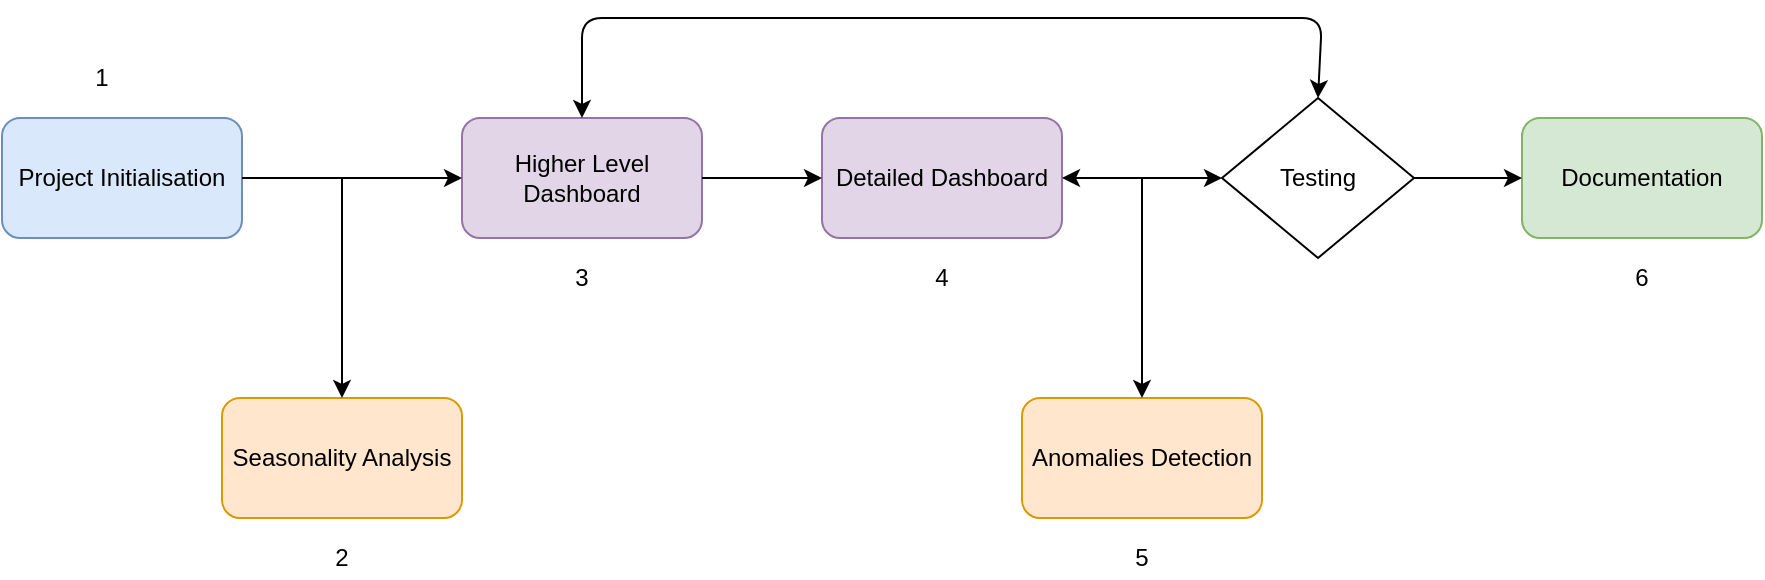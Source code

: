 <mxfile version="13.6.0" type="google"><diagram id="RPOeS-xuDNwr5o5fXUz_" name="Page-1"><mxGraphModel dx="942" dy="626" grid="1" gridSize="10" guides="1" tooltips="1" connect="1" arrows="1" fold="1" page="1" pageScale="1" pageWidth="1169" pageHeight="827" math="0" shadow="0"><root><mxCell id="0"/><mxCell id="1" parent="0"/><mxCell id="PuzJCMOj8po46HaGKNHY-1" value="Project Initialisation" style="rounded=1;whiteSpace=wrap;html=1;fillColor=#dae8fc;strokeColor=#6c8ebf;" vertex="1" parent="1"><mxGeometry x="70" y="120" width="120" height="60" as="geometry"/></mxCell><mxCell id="PuzJCMOj8po46HaGKNHY-2" value="Higher Level Dashboard" style="rounded=1;whiteSpace=wrap;html=1;fillColor=#e1d5e7;strokeColor=#9673a6;" vertex="1" parent="1"><mxGeometry x="300" y="120" width="120" height="60" as="geometry"/></mxCell><mxCell id="PuzJCMOj8po46HaGKNHY-3" value="Detailed Dashboard" style="rounded=1;whiteSpace=wrap;html=1;fillColor=#e1d5e7;strokeColor=#9673a6;" vertex="1" parent="1"><mxGeometry x="480" y="120" width="120" height="60" as="geometry"/></mxCell><mxCell id="PuzJCMOj8po46HaGKNHY-4" value="" style="endArrow=classic;html=1;exitX=1;exitY=0.5;exitDx=0;exitDy=0;entryX=0;entryY=0.5;entryDx=0;entryDy=0;" edge="1" parent="1" source="PuzJCMOj8po46HaGKNHY-1" target="PuzJCMOj8po46HaGKNHY-2"><mxGeometry width="50" height="50" relative="1" as="geometry"><mxPoint x="390" y="370" as="sourcePoint"/><mxPoint x="440" y="320" as="targetPoint"/></mxGeometry></mxCell><mxCell id="PuzJCMOj8po46HaGKNHY-5" value="" style="endArrow=classic;html=1;exitX=1;exitY=0.5;exitDx=0;exitDy=0;entryX=0;entryY=0.5;entryDx=0;entryDy=0;" edge="1" parent="1" source="PuzJCMOj8po46HaGKNHY-2" target="PuzJCMOj8po46HaGKNHY-3"><mxGeometry width="50" height="50" relative="1" as="geometry"><mxPoint x="410" y="160" as="sourcePoint"/><mxPoint x="410" y="250" as="targetPoint"/></mxGeometry></mxCell><mxCell id="PuzJCMOj8po46HaGKNHY-6" value="Testing" style="rhombus;whiteSpace=wrap;html=1;" vertex="1" parent="1"><mxGeometry x="680" y="110" width="96" height="80" as="geometry"/></mxCell><mxCell id="PuzJCMOj8po46HaGKNHY-11" value="Seasonality Analysis" style="rounded=1;whiteSpace=wrap;html=1;fillColor=#ffe6cc;strokeColor=#d79b00;" vertex="1" parent="1"><mxGeometry x="180" y="260" width="120" height="60" as="geometry"/></mxCell><mxCell id="PuzJCMOj8po46HaGKNHY-12" value="Anomalies Detection" style="rounded=1;whiteSpace=wrap;html=1;fillColor=#ffe6cc;strokeColor=#d79b00;" vertex="1" parent="1"><mxGeometry x="580" y="260" width="120" height="60" as="geometry"/></mxCell><mxCell id="PuzJCMOj8po46HaGKNHY-13" value="" style="endArrow=classic;html=1;entryX=0.5;entryY=0;entryDx=0;entryDy=0;" edge="1" parent="1" target="PuzJCMOj8po46HaGKNHY-11"><mxGeometry width="50" height="50" relative="1" as="geometry"><mxPoint x="240" y="150" as="sourcePoint"/><mxPoint x="440" y="370" as="targetPoint"/></mxGeometry></mxCell><mxCell id="PuzJCMOj8po46HaGKNHY-14" value="" style="endArrow=classic;html=1;entryX=0.5;entryY=0;entryDx=0;entryDy=0;" edge="1" parent="1" target="PuzJCMOj8po46HaGKNHY-12"><mxGeometry width="50" height="50" relative="1" as="geometry"><mxPoint x="640" y="150" as="sourcePoint"/><mxPoint x="440" y="370" as="targetPoint"/></mxGeometry></mxCell><mxCell id="PuzJCMOj8po46HaGKNHY-15" value="" style="endArrow=classic;startArrow=classic;html=1;exitX=0.5;exitY=0;exitDx=0;exitDy=0;entryX=0.5;entryY=0;entryDx=0;entryDy=0;" edge="1" parent="1" source="PuzJCMOj8po46HaGKNHY-2" target="PuzJCMOj8po46HaGKNHY-6"><mxGeometry width="50" height="50" relative="1" as="geometry"><mxPoint x="440" y="240" as="sourcePoint"/><mxPoint x="490" y="190" as="targetPoint"/><Array as="points"><mxPoint x="360" y="70"/><mxPoint x="730" y="70"/></Array></mxGeometry></mxCell><mxCell id="PuzJCMOj8po46HaGKNHY-16" value="" style="endArrow=classic;startArrow=classic;html=1;exitX=1;exitY=0.5;exitDx=0;exitDy=0;entryX=0;entryY=0.5;entryDx=0;entryDy=0;" edge="1" parent="1" source="PuzJCMOj8po46HaGKNHY-3" target="PuzJCMOj8po46HaGKNHY-6"><mxGeometry width="50" height="50" relative="1" as="geometry"><mxPoint x="440" y="240" as="sourcePoint"/><mxPoint x="490" y="190" as="targetPoint"/></mxGeometry></mxCell><mxCell id="PuzJCMOj8po46HaGKNHY-18" value="2" style="text;html=1;strokeColor=none;fillColor=none;align=center;verticalAlign=middle;whiteSpace=wrap;rounded=0;" vertex="1" parent="1"><mxGeometry x="220" y="330" width="40" height="20" as="geometry"/></mxCell><mxCell id="PuzJCMOj8po46HaGKNHY-19" value="1" style="text;html=1;strokeColor=none;fillColor=none;align=center;verticalAlign=middle;whiteSpace=wrap;rounded=0;" vertex="1" parent="1"><mxGeometry x="100" y="90" width="40" height="20" as="geometry"/></mxCell><mxCell id="PuzJCMOj8po46HaGKNHY-20" value="3&lt;span style=&quot;color: rgba(0 , 0 , 0 , 0) ; font-family: monospace ; font-size: 0px&quot;&gt;%3CmxGraphModel%3E%3Croot%3E%3CmxCell%20id%3D%220%22%2F%3E%3CmxCell%20id%3D%221%22%20parent%3D%220%22%2F%3E%3CmxCell%20id%3D%222%22%20value%3D%222%22%20style%3D%22text%3Bhtml%3D1%3BstrokeColor%3Dnone%3BfillColor%3Dnone%3Balign%3Dcenter%3BverticalAlign%3Dmiddle%3BwhiteSpace%3Dwrap%3Brounded%3D0%3B%22%20vertex%3D%221%22%20parent%3D%221%22%3E%3CmxGeometry%20x%3D%22220%22%20y%3D%22330%22%20width%3D%2240%22%20height%3D%2220%22%20as%3D%22geometry%22%2F%3E%3C%2FmxCell%3E%3C%2Froot%3E%3C%2FmxGraphModel%3E&lt;/span&gt;" style="text;html=1;strokeColor=none;fillColor=none;align=center;verticalAlign=middle;whiteSpace=wrap;rounded=0;" vertex="1" parent="1"><mxGeometry x="340" y="190" width="40" height="20" as="geometry"/></mxCell><mxCell id="PuzJCMOj8po46HaGKNHY-21" value="4" style="text;html=1;strokeColor=none;fillColor=none;align=center;verticalAlign=middle;whiteSpace=wrap;rounded=0;" vertex="1" parent="1"><mxGeometry x="520" y="190" width="40" height="20" as="geometry"/></mxCell><mxCell id="PuzJCMOj8po46HaGKNHY-22" value="5" style="text;html=1;strokeColor=none;fillColor=none;align=center;verticalAlign=middle;whiteSpace=wrap;rounded=0;" vertex="1" parent="1"><mxGeometry x="620" y="330" width="40" height="20" as="geometry"/></mxCell><mxCell id="PuzJCMOj8po46HaGKNHY-23" value="Documentation" style="rounded=1;whiteSpace=wrap;html=1;fillColor=#d5e8d4;strokeColor=#82b366;" vertex="1" parent="1"><mxGeometry x="830" y="120" width="120" height="60" as="geometry"/></mxCell><mxCell id="PuzJCMOj8po46HaGKNHY-24" value="" style="endArrow=classic;html=1;exitX=1;exitY=0.5;exitDx=0;exitDy=0;entryX=0;entryY=0.5;entryDx=0;entryDy=0;" edge="1" parent="1" source="PuzJCMOj8po46HaGKNHY-6" target="PuzJCMOj8po46HaGKNHY-23"><mxGeometry width="50" height="50" relative="1" as="geometry"><mxPoint x="660" y="240" as="sourcePoint"/><mxPoint x="710" y="190" as="targetPoint"/></mxGeometry></mxCell><mxCell id="PuzJCMOj8po46HaGKNHY-25" value="6" style="text;html=1;strokeColor=none;fillColor=none;align=center;verticalAlign=middle;whiteSpace=wrap;rounded=0;" vertex="1" parent="1"><mxGeometry x="870" y="190" width="40" height="20" as="geometry"/></mxCell></root></mxGraphModel></diagram></mxfile>